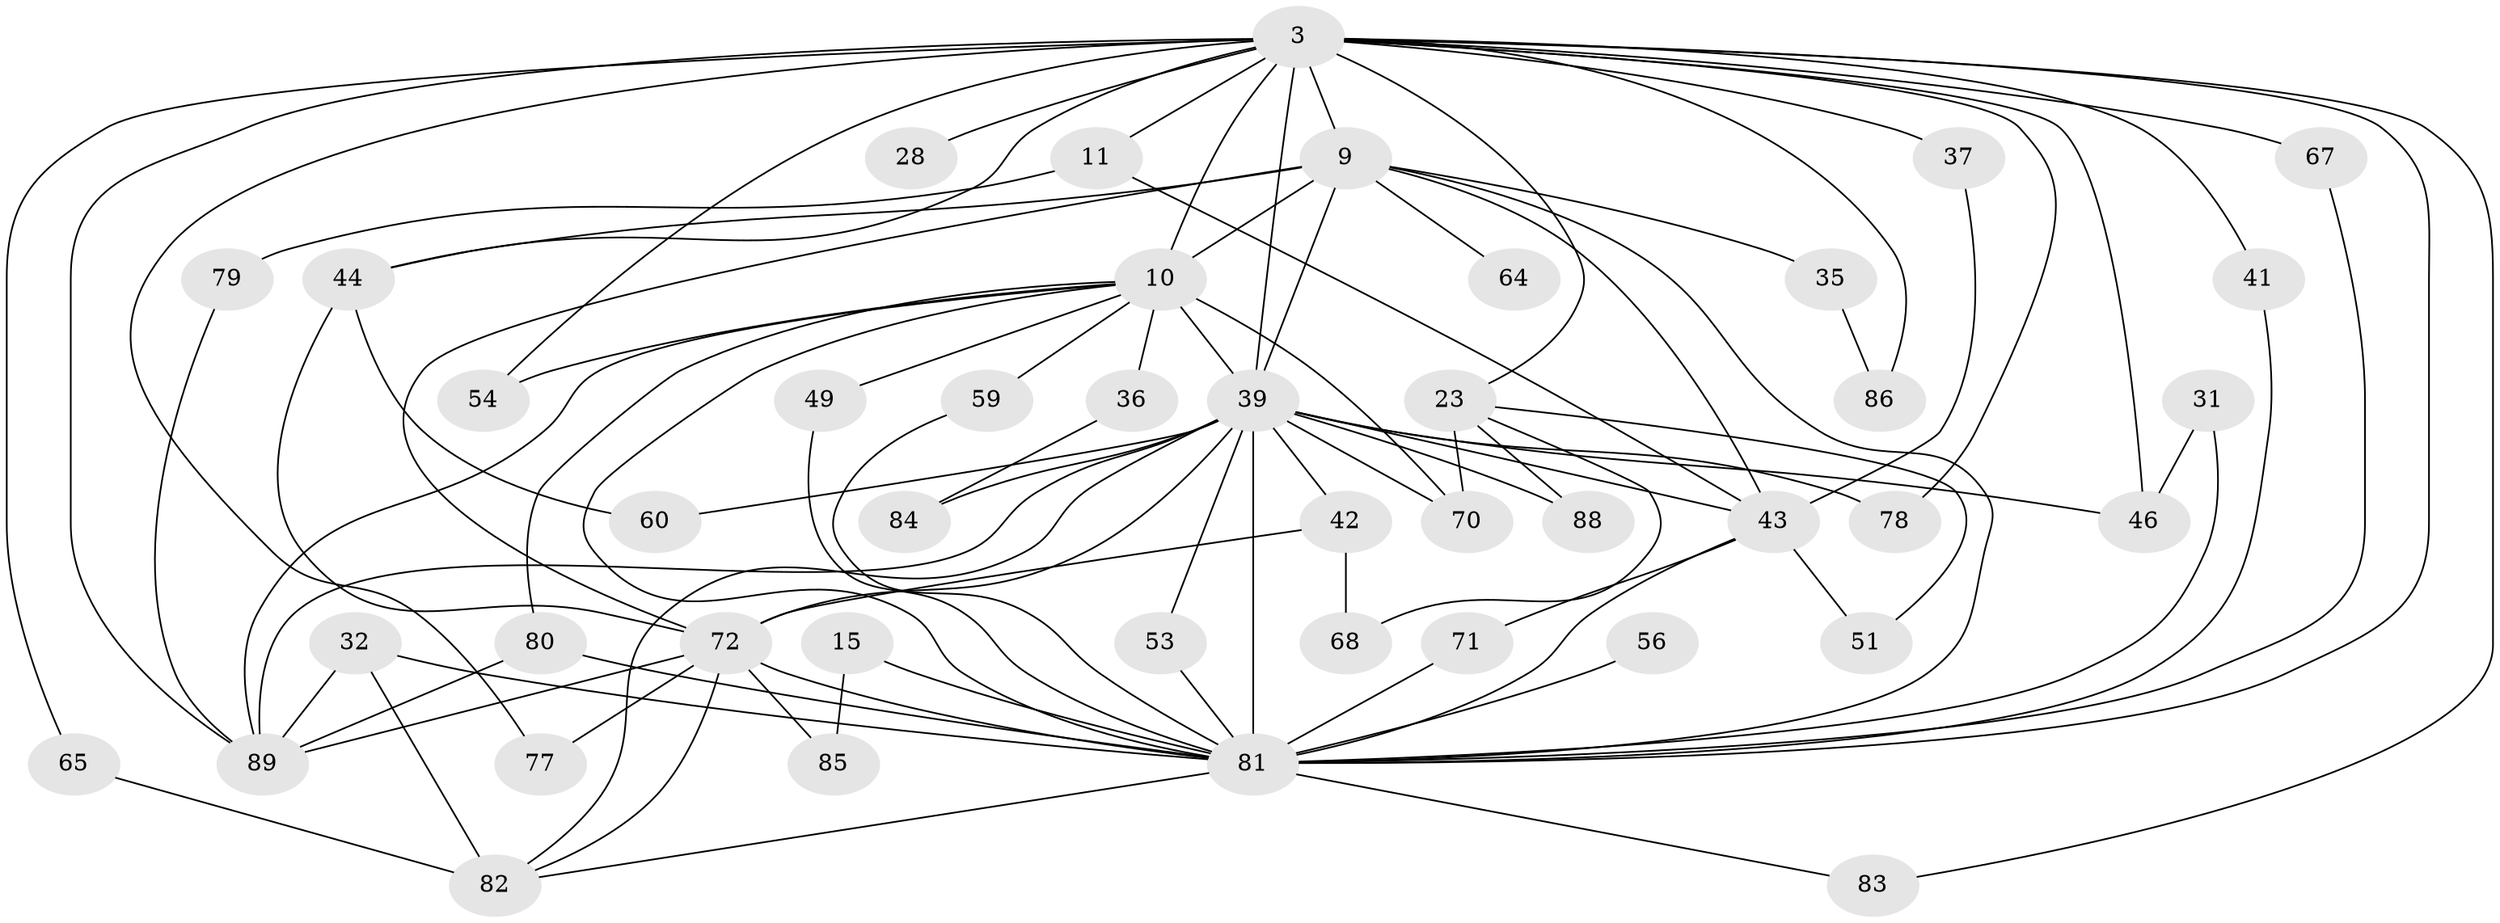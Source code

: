 // original degree distribution, {18: 0.02247191011235955, 22: 0.011235955056179775, 20: 0.011235955056179775, 17: 0.02247191011235955, 16: 0.011235955056179775, 24: 0.011235955056179775, 12: 0.011235955056179775, 15: 0.011235955056179775, 4: 0.0898876404494382, 5: 0.0449438202247191, 6: 0.033707865168539325, 3: 0.14606741573033707, 2: 0.5393258426966292, 7: 0.02247191011235955, 8: 0.011235955056179775}
// Generated by graph-tools (version 1.1) at 2025/45/03/09/25 04:45:10]
// undirected, 44 vertices, 90 edges
graph export_dot {
graph [start="1"]
  node [color=gray90,style=filled];
  3 [super="+1"];
  9 [super="+4"];
  10 [super="+8"];
  11;
  15;
  23;
  28;
  31;
  32 [super="+21"];
  35 [super="+19"];
  36;
  37;
  39 [super="+29+7"];
  41;
  42;
  43 [super="+18+26"];
  44 [super="+38"];
  46 [super="+45"];
  49;
  51;
  53;
  54;
  56;
  59;
  60;
  64 [super="+62"];
  65;
  67;
  68;
  70 [super="+24"];
  71;
  72 [super="+13+66+58"];
  77 [super="+75"];
  78;
  79;
  80 [super="+76"];
  81 [super="+69+50+5"];
  82 [super="+63+40"];
  83;
  84;
  85;
  86;
  88;
  89 [super="+87+73"];
  3 -- 9 [weight=4];
  3 -- 10 [weight=4];
  3 -- 11 [weight=2];
  3 -- 23 [weight=2];
  3 -- 28 [weight=2];
  3 -- 37;
  3 -- 54;
  3 -- 65;
  3 -- 78;
  3 -- 67;
  3 -- 83;
  3 -- 86;
  3 -- 41;
  3 -- 77;
  3 -- 46;
  3 -- 44 [weight=2];
  3 -- 39 [weight=4];
  3 -- 81 [weight=5];
  3 -- 89;
  9 -- 10 [weight=4];
  9 -- 35 [weight=3];
  9 -- 39 [weight=5];
  9 -- 43 [weight=2];
  9 -- 44 [weight=3];
  9 -- 64 [weight=2];
  9 -- 72 [weight=3];
  9 -- 81 [weight=4];
  10 -- 36 [weight=2];
  10 -- 59;
  10 -- 49;
  10 -- 54;
  10 -- 70;
  10 -- 39 [weight=4];
  10 -- 89;
  10 -- 80;
  10 -- 81 [weight=5];
  11 -- 79;
  11 -- 43;
  15 -- 85;
  15 -- 81 [weight=2];
  23 -- 51;
  23 -- 68;
  23 -- 70;
  23 -- 88;
  31 -- 46;
  31 -- 81;
  32 -- 82 [weight=3];
  32 -- 89;
  32 -- 81 [weight=3];
  35 -- 86;
  36 -- 84;
  37 -- 43;
  39 -- 70;
  39 -- 78;
  39 -- 81 [weight=8];
  39 -- 84;
  39 -- 88;
  39 -- 89 [weight=5];
  39 -- 42 [weight=2];
  39 -- 46 [weight=3];
  39 -- 53;
  39 -- 60;
  39 -- 82;
  39 -- 72;
  39 -- 43;
  41 -- 81;
  42 -- 68;
  42 -- 72;
  43 -- 51;
  43 -- 71;
  43 -- 81;
  44 -- 60;
  44 -- 72;
  49 -- 81;
  53 -- 81;
  56 -- 81 [weight=2];
  59 -- 81;
  65 -- 82;
  67 -- 81;
  71 -- 81;
  72 -- 81;
  72 -- 77 [weight=2];
  72 -- 82 [weight=2];
  72 -- 85;
  72 -- 89;
  79 -- 89;
  80 -- 89;
  80 -- 81;
  81 -- 82;
  81 -- 83;
}
